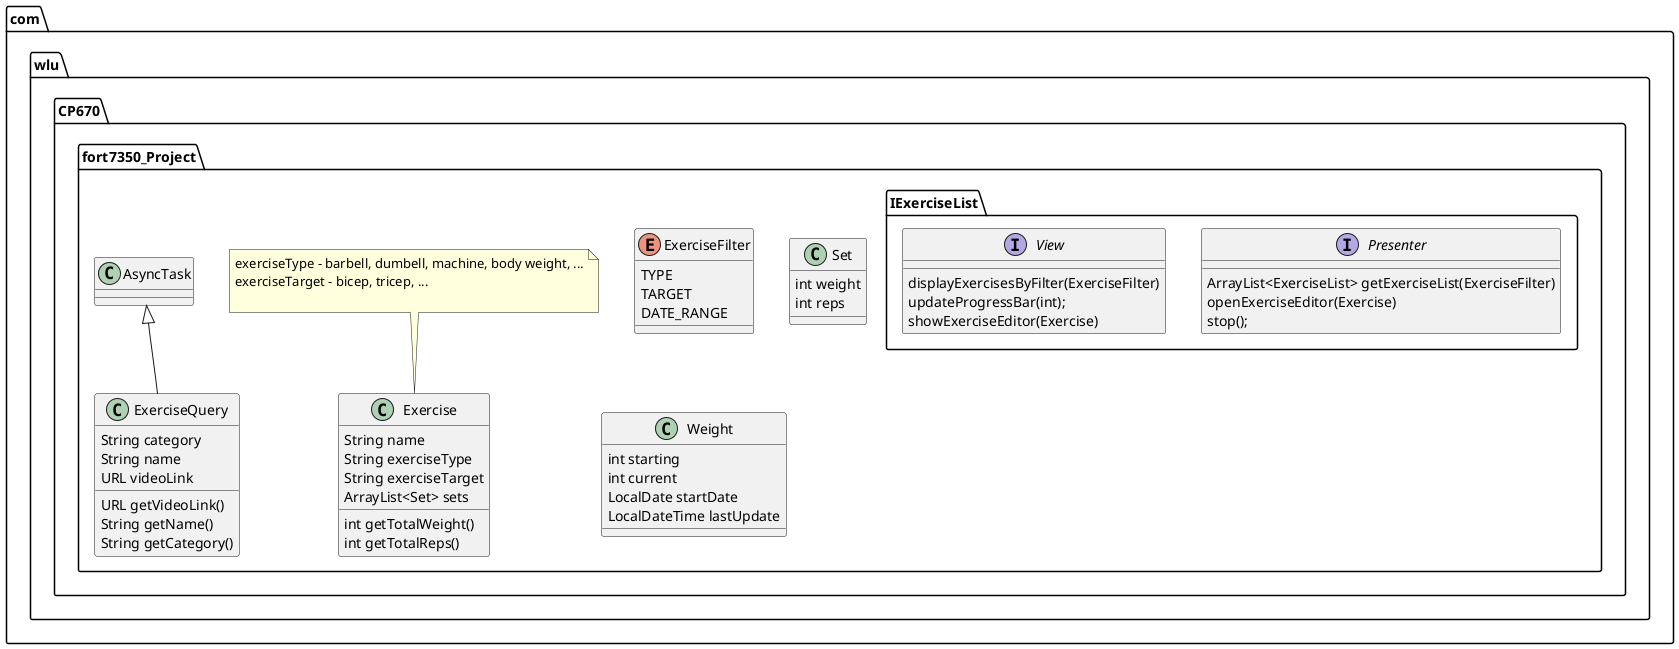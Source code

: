 @startuml

package "com.wlu.CP670.fort7350_Project" {
class Exercise {
String name
String exerciseType
String exerciseTarget
ArrayList<Set> sets

int getTotalWeight()
int getTotalReps()
}
note top
exerciseType - barbell, dumbell, machine, body weight, ...
exerciseTarget - bicep, tricep, ...

end note

interface IExerciseList.Presenter{
    ArrayList<ExerciseList> getExerciseList(ExerciseFilter)
    openExerciseEditor(Exercise)
    stop();
}


interface IExerciseList.View{
    displayExercisesByFilter(ExerciseFilter)
    updateProgressBar(int);
    showExerciseEditor(Exercise)
}

enum ExerciseFilter{
    TYPE
    TARGET
    DATE_RANGE
}

class Set{
int weight
int reps
}

AsyncTask <|-- ExerciseQuery
class ExerciseQuery{
String category
String name
URL videoLink

URL getVideoLink()
String getName()
String getCategory()
}

class Weight{
int starting
int current
LocalDate startDate
LocalDateTime lastUpdate

}

}
@enduml